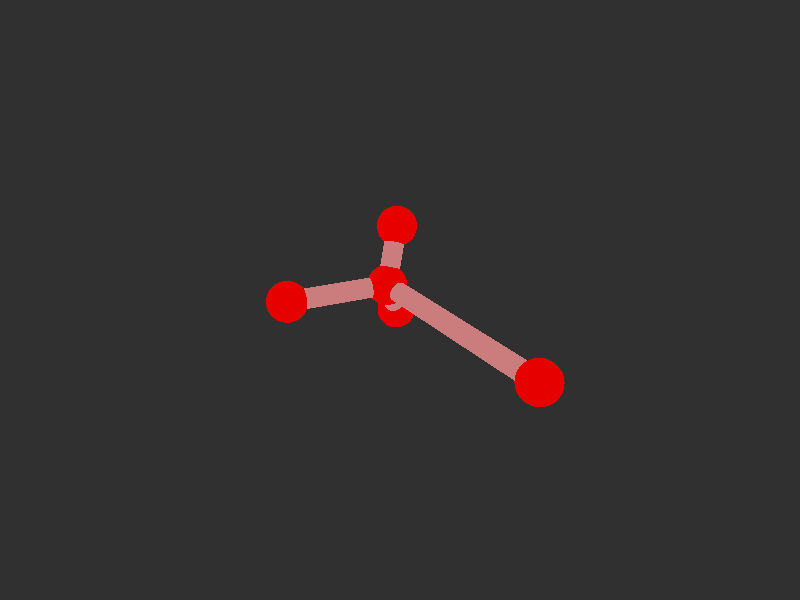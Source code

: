 #version 3.7; 
    global_settings { assumed_gamma 1.0 }
    

    camera {
    location  <20, 20, 20>
    right     x*image_width/image_height
    look_at   <0, 0, 0>
    angle 58
    }

    background { color rgb<1,1,1>*0.03 }


    light_source { <-20, 30, -25> color red 0.6 green 0.6 blue 0.6 }
    light_source { < 20, 30, -25> color red 0.6 green 0.6 blue 0.6 }
    
    #declare m = 1;
    union {

    union {
    sphere { m*<-0.6209074811447295,-0.15186194595103608,-1.5278908973529286>, 1 }        
    sphere {  m*<0.3845033479755952,0.2875412640353112,8.411718606819013>, 1 }
    sphere {  m*<3.9342298705642262,0.01374347570631318,-3.6878339833560716>, 1 }
    sphere {  m*<-2.2602105178887735,2.1768284433348115,-2.4712259808925863>, 1}
    sphere { m*<-1.9924232968509419,-2.710863499069086,-2.281679695730016>, 1 }    

        pigment { color rgb<0.8,0,0>  }
    finish { ambient 0.1 diffuse 0.7 phong 1 }
    }    
    union {
    cylinder { m*<0.3845033479755952,0.2875412640353112,8.411718606819013>, <-0.6209074811447295,-0.15186194595103608,-1.5278908973529286>, 0.5 }
    cylinder { m*<3.9342298705642262,0.01374347570631318,-3.6878339833560716>, <-0.6209074811447295,-0.15186194595103608,-1.5278908973529286>, 0.5}
    cylinder { m*<-2.2602105178887735,2.1768284433348115,-2.4712259808925863>, <-0.6209074811447295,-0.15186194595103608,-1.5278908973529286>, 0.5 }
    cylinder {  m*<-1.9924232968509419,-2.710863499069086,-2.281679695730016>, <-0.6209074811447295,-0.15186194595103608,-1.5278908973529286>, 0.5}

    pigment { color rgb<0.6,.2,.2>  }
    finish { ambient 0.1 diffuse 0.7 phong 1 }    
    }
    
    // rotate <0, 0, 0>
    }
    #version 3.7; 
    global_settings { assumed_gamma 1.0 }
    

    camera {
    location  <20, 20, 20>
    right     x*image_width/image_height
    look_at   <0, 0, 0>
    angle 58
    }

    background { color rgb<1,1,1>*0.03 }


    light_source { <-20, 30, -25> color red 0.6 green 0.6 blue 0.6 }
    light_source { < 20, 30, -25> color red 0.6 green 0.6 blue 0.6 }
    
    #declare m = 1;
    union {

    union {
    sphere { m*<-0.6209074811447295,-0.15186194595103608,-1.5278908973529286>, 1 }        
    sphere {  m*<0.3845033479755952,0.2875412640353112,8.411718606819013>, 1 }
    sphere {  m*<3.9342298705642262,0.01374347570631318,-3.6878339833560716>, 1 }
    sphere {  m*<-2.2602105178887735,2.1768284433348115,-2.4712259808925863>, 1}
    sphere { m*<-1.9924232968509419,-2.710863499069086,-2.281679695730016>, 1 }    

        pigment { color rgb<0.8,0,0>  }
    finish { ambient 0.1 diffuse 0.7 phong 1 }
    }    
    union {
    cylinder { m*<0.3845033479755952,0.2875412640353112,8.411718606819013>, <-0.6209074811447295,-0.15186194595103608,-1.5278908973529286>, 0.5 }
    cylinder { m*<3.9342298705642262,0.01374347570631318,-3.6878339833560716>, <-0.6209074811447295,-0.15186194595103608,-1.5278908973529286>, 0.5}
    cylinder { m*<-2.2602105178887735,2.1768284433348115,-2.4712259808925863>, <-0.6209074811447295,-0.15186194595103608,-1.5278908973529286>, 0.5 }
    cylinder {  m*<-1.9924232968509419,-2.710863499069086,-2.281679695730016>, <-0.6209074811447295,-0.15186194595103608,-1.5278908973529286>, 0.5}

    pigment { color rgb<0.6,.2,.2>  }
    finish { ambient 0.1 diffuse 0.7 phong 1 }    
    }
    
    // rotate <0, 0, 0>
    }
    